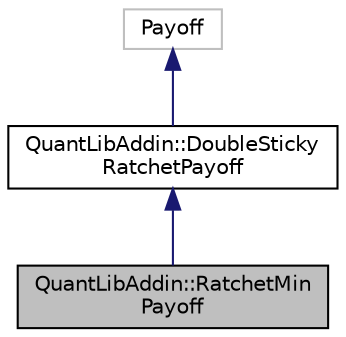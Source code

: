 digraph "QuantLibAddin::RatchetMinPayoff"
{
  edge [fontname="Helvetica",fontsize="10",labelfontname="Helvetica",labelfontsize="10"];
  node [fontname="Helvetica",fontsize="10",shape=record];
  Node3 [label="QuantLibAddin::RatchetMin\lPayoff",height=0.2,width=0.4,color="black", fillcolor="grey75", style="filled", fontcolor="black"];
  Node4 -> Node3 [dir="back",color="midnightblue",fontsize="10",style="solid",fontname="Helvetica"];
  Node4 [label="QuantLibAddin::DoubleSticky\lRatchetPayoff",height=0.2,width=0.4,color="black", fillcolor="white", style="filled",URL="$class_quant_lib_addin_1_1_double_sticky_ratchet_payoff.html"];
  Node5 -> Node4 [dir="back",color="midnightblue",fontsize="10",style="solid",fontname="Helvetica"];
  Node5 [label="Payoff",height=0.2,width=0.4,color="grey75", fillcolor="white", style="filled"];
}
